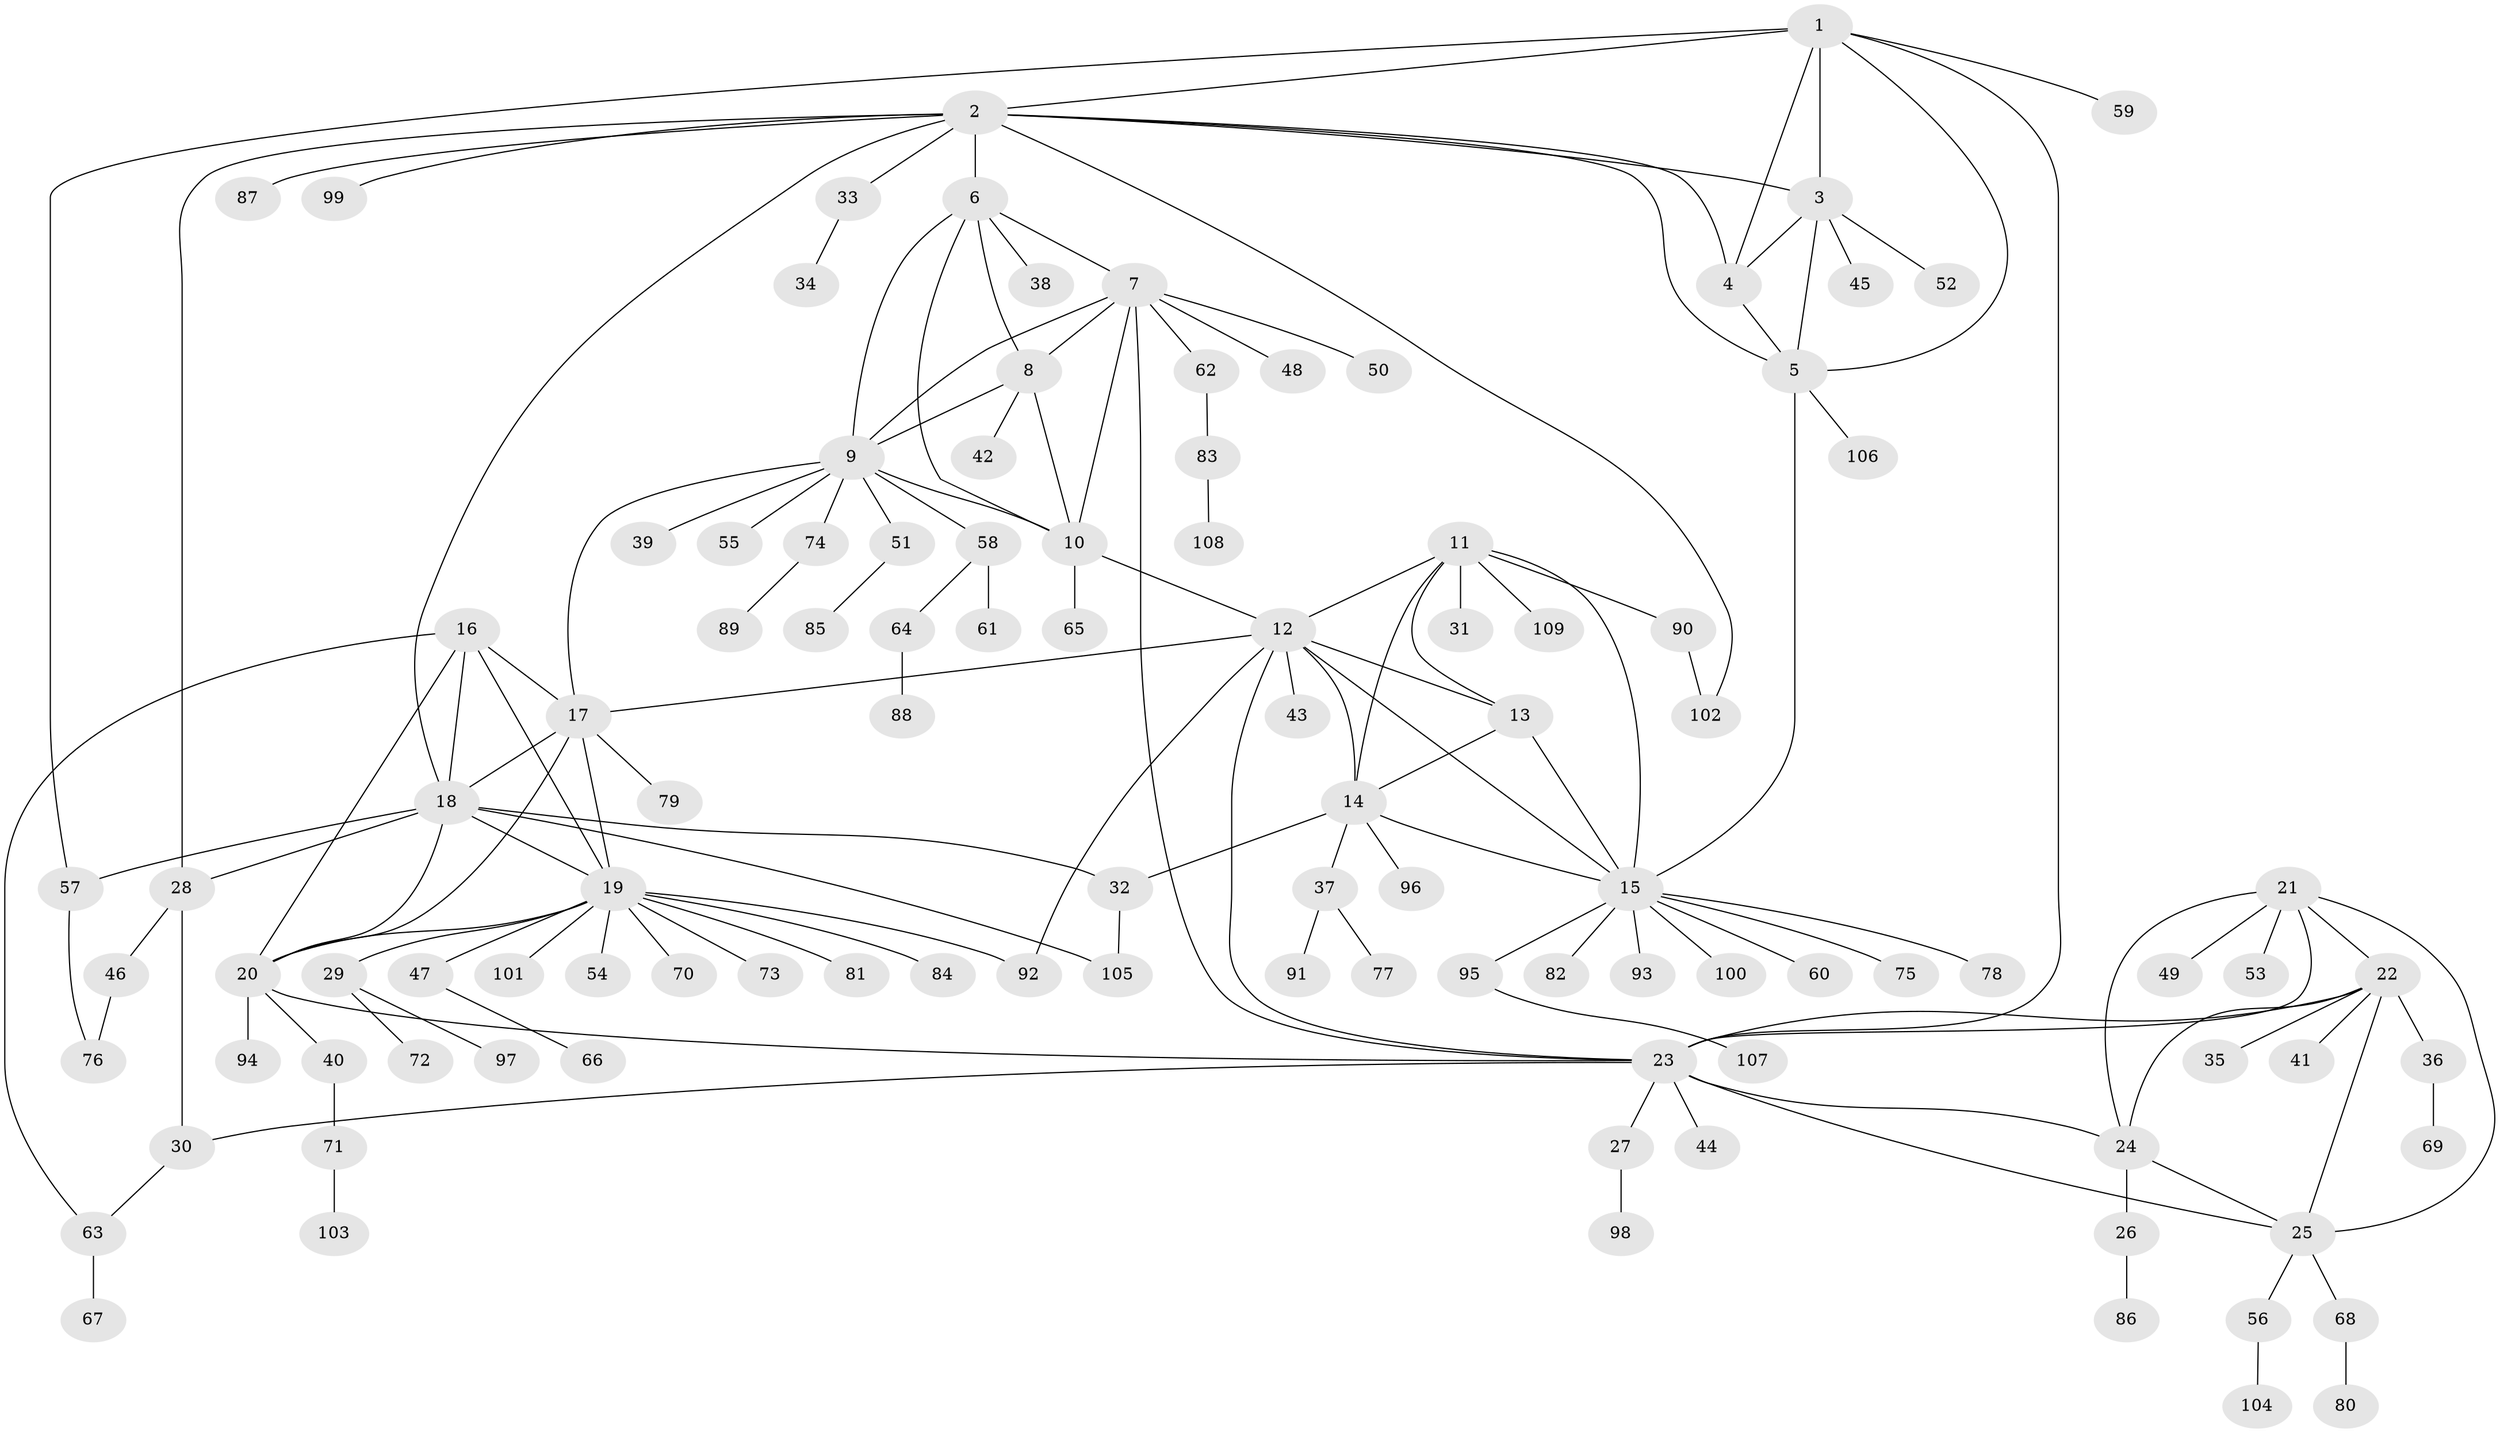 // Generated by graph-tools (version 1.1) at 2025/37/03/09/25 02:37:38]
// undirected, 109 vertices, 153 edges
graph export_dot {
graph [start="1"]
  node [color=gray90,style=filled];
  1;
  2;
  3;
  4;
  5;
  6;
  7;
  8;
  9;
  10;
  11;
  12;
  13;
  14;
  15;
  16;
  17;
  18;
  19;
  20;
  21;
  22;
  23;
  24;
  25;
  26;
  27;
  28;
  29;
  30;
  31;
  32;
  33;
  34;
  35;
  36;
  37;
  38;
  39;
  40;
  41;
  42;
  43;
  44;
  45;
  46;
  47;
  48;
  49;
  50;
  51;
  52;
  53;
  54;
  55;
  56;
  57;
  58;
  59;
  60;
  61;
  62;
  63;
  64;
  65;
  66;
  67;
  68;
  69;
  70;
  71;
  72;
  73;
  74;
  75;
  76;
  77;
  78;
  79;
  80;
  81;
  82;
  83;
  84;
  85;
  86;
  87;
  88;
  89;
  90;
  91;
  92;
  93;
  94;
  95;
  96;
  97;
  98;
  99;
  100;
  101;
  102;
  103;
  104;
  105;
  106;
  107;
  108;
  109;
  1 -- 2;
  1 -- 3;
  1 -- 4;
  1 -- 5;
  1 -- 23;
  1 -- 57;
  1 -- 59;
  2 -- 3;
  2 -- 4;
  2 -- 5;
  2 -- 6;
  2 -- 18;
  2 -- 28;
  2 -- 33;
  2 -- 87;
  2 -- 99;
  2 -- 102;
  3 -- 4;
  3 -- 5;
  3 -- 45;
  3 -- 52;
  4 -- 5;
  5 -- 15;
  5 -- 106;
  6 -- 7;
  6 -- 8;
  6 -- 9;
  6 -- 10;
  6 -- 38;
  7 -- 8;
  7 -- 9;
  7 -- 10;
  7 -- 23;
  7 -- 48;
  7 -- 50;
  7 -- 62;
  8 -- 9;
  8 -- 10;
  8 -- 42;
  9 -- 10;
  9 -- 17;
  9 -- 39;
  9 -- 51;
  9 -- 55;
  9 -- 58;
  9 -- 74;
  10 -- 12;
  10 -- 65;
  11 -- 12;
  11 -- 13;
  11 -- 14;
  11 -- 15;
  11 -- 31;
  11 -- 90;
  11 -- 109;
  12 -- 13;
  12 -- 14;
  12 -- 15;
  12 -- 17;
  12 -- 23;
  12 -- 43;
  12 -- 92;
  13 -- 14;
  13 -- 15;
  14 -- 15;
  14 -- 32;
  14 -- 37;
  14 -- 96;
  15 -- 60;
  15 -- 75;
  15 -- 78;
  15 -- 82;
  15 -- 93;
  15 -- 95;
  15 -- 100;
  16 -- 17;
  16 -- 18;
  16 -- 19;
  16 -- 20;
  16 -- 63;
  17 -- 18;
  17 -- 19;
  17 -- 20;
  17 -- 79;
  18 -- 19;
  18 -- 20;
  18 -- 28;
  18 -- 32;
  18 -- 57;
  18 -- 105;
  19 -- 20;
  19 -- 29;
  19 -- 47;
  19 -- 54;
  19 -- 70;
  19 -- 73;
  19 -- 81;
  19 -- 84;
  19 -- 92;
  19 -- 101;
  20 -- 23;
  20 -- 40;
  20 -- 94;
  21 -- 22;
  21 -- 23;
  21 -- 24;
  21 -- 25;
  21 -- 49;
  21 -- 53;
  22 -- 23;
  22 -- 24;
  22 -- 25;
  22 -- 35;
  22 -- 36;
  22 -- 41;
  23 -- 24;
  23 -- 25;
  23 -- 27;
  23 -- 30;
  23 -- 44;
  24 -- 25;
  24 -- 26;
  25 -- 56;
  25 -- 68;
  26 -- 86;
  27 -- 98;
  28 -- 30;
  28 -- 46;
  29 -- 72;
  29 -- 97;
  30 -- 63;
  32 -- 105;
  33 -- 34;
  36 -- 69;
  37 -- 77;
  37 -- 91;
  40 -- 71;
  46 -- 76;
  47 -- 66;
  51 -- 85;
  56 -- 104;
  57 -- 76;
  58 -- 61;
  58 -- 64;
  62 -- 83;
  63 -- 67;
  64 -- 88;
  68 -- 80;
  71 -- 103;
  74 -- 89;
  83 -- 108;
  90 -- 102;
  95 -- 107;
}
